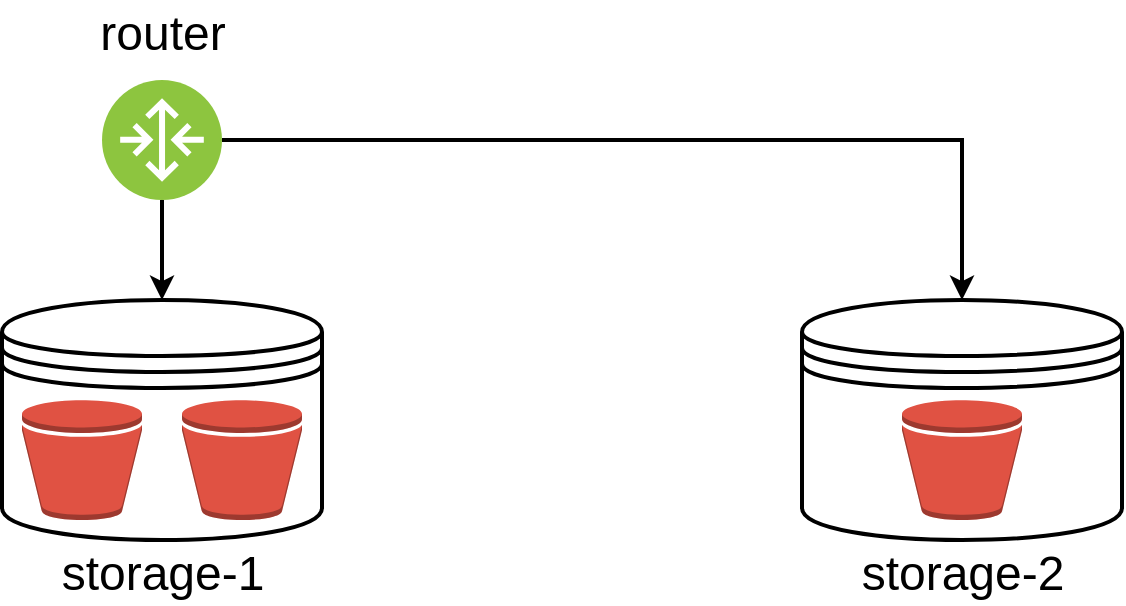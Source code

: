 <mxfile version="10.7.7" type="google"><diagram id="5Y0h6FWPG_JJSx0qkTo_" name="p1"><mxGraphModel dx="1315" dy="783" grid="1" gridSize="10" guides="1" tooltips="1" connect="1" arrows="1" fold="1" page="1" pageScale="1" pageWidth="583" pageHeight="827" math="0" shadow="0"><root><mxCell id="0"/><mxCell id="1" parent="0"/><mxCell id="7glhgYGFxxvd0-6hMwDT-3" value="" style="shape=datastore;whiteSpace=wrap;html=1;strokeWidth=2;" parent="1" vertex="1"><mxGeometry x="80" y="160" width="160" height="120" as="geometry"/></mxCell><mxCell id="7glhgYGFxxvd0-6hMwDT-19" style="edgeStyle=orthogonalEdgeStyle;rounded=0;orthogonalLoop=1;jettySize=auto;html=1;exitX=1;exitY=0.5;exitDx=0;exitDy=0;entryX=0.5;entryY=0;entryDx=0;entryDy=0;fontSize=24;strokeWidth=2;" parent="1" source="2MMa2CaonWf-sDWTjWrk-29" target="7glhgYGFxxvd0-6hMwDT-14" edge="1"><mxGeometry relative="1" as="geometry"/></mxCell><mxCell id="khaJREbSAzv46VlkzPY--1" style="edgeStyle=orthogonalEdgeStyle;rounded=0;orthogonalLoop=1;jettySize=auto;html=1;exitX=0.5;exitY=1;exitDx=0;exitDy=0;entryX=0.5;entryY=0;entryDx=0;entryDy=0;strokeWidth=2;" parent="1" source="2MMa2CaonWf-sDWTjWrk-29" target="7glhgYGFxxvd0-6hMwDT-3" edge="1"><mxGeometry relative="1" as="geometry"/></mxCell><mxCell id="2MMa2CaonWf-sDWTjWrk-29" value="" style="aspect=fixed;perimeter=ellipsePerimeter;html=1;align=center;shadow=0;dashed=0;fontColor=#4277BB;labelBackgroundColor=#ffffff;fontSize=12;spacingTop=3;image;image=img/lib/ibm/vpc/Router.svg;" parent="1" vertex="1"><mxGeometry x="130" y="50" width="60" height="60" as="geometry"/></mxCell><mxCell id="2MMa2CaonWf-sDWTjWrk-33" value="&lt;div style=&quot;font-size: 24px&quot; align=&quot;center&quot;&gt;router&lt;/div&gt;" style="text;html=1;resizable=0;points=[];autosize=1;align=center;verticalAlign=top;spacingTop=-4;fontSize=24;" parent="1" vertex="1"><mxGeometry x="115" y="10" width="90" height="30" as="geometry"/></mxCell><mxCell id="7glhgYGFxxvd0-6hMwDT-1" value="storage-2" style="text;html=1;resizable=0;points=[];autosize=1;align=center;verticalAlign=top;spacingTop=-4;fontSize=24;" parent="1" vertex="1"><mxGeometry x="495" y="280" width="130" height="30" as="geometry"/></mxCell><mxCell id="7glhgYGFxxvd0-6hMwDT-4" value="storage-1" style="text;html=1;resizable=0;points=[];autosize=1;align=center;verticalAlign=top;spacingTop=-4;fontSize=24;" parent="1" vertex="1"><mxGeometry x="95" y="280" width="130" height="30" as="geometry"/></mxCell><mxCell id="7glhgYGFxxvd0-6hMwDT-11" value="" style="outlineConnect=0;dashed=0;verticalLabelPosition=bottom;verticalAlign=top;align=center;html=1;shape=mxgraph.aws3.bucket;fillColor=#E05243;gradientColor=none;strokeWidth=2;fontSize=24;" parent="1" vertex="1"><mxGeometry x="90" y="210" width="60" height="60" as="geometry"/></mxCell><mxCell id="7glhgYGFxxvd0-6hMwDT-13" value="" style="outlineConnect=0;dashed=0;verticalLabelPosition=bottom;verticalAlign=top;align=center;html=1;shape=mxgraph.aws3.bucket;fillColor=#E05243;gradientColor=none;strokeWidth=2;fontSize=24;" parent="1" vertex="1"><mxGeometry x="170" y="210" width="60" height="60" as="geometry"/></mxCell><mxCell id="7glhgYGFxxvd0-6hMwDT-14" value="" style="shape=datastore;whiteSpace=wrap;html=1;strokeWidth=2;" parent="1" vertex="1"><mxGeometry x="480" y="160" width="160" height="120" as="geometry"/></mxCell><mxCell id="7glhgYGFxxvd0-6hMwDT-16" value="" style="outlineConnect=0;dashed=0;verticalLabelPosition=bottom;verticalAlign=top;align=center;html=1;shape=mxgraph.aws3.bucket;fillColor=#E05243;gradientColor=none;strokeWidth=2;fontSize=24;" parent="1" vertex="1"><mxGeometry x="530" y="210" width="60" height="60" as="geometry"/></mxCell></root></mxGraphModel></diagram><diagram name="p2" id="0IUvOKn1nqJNU7pVSCmd"><mxGraphModel dx="1315" dy="813" grid="1" gridSize="10" guides="1" tooltips="1" connect="1" arrows="1" fold="1" page="1" pageScale="1" pageWidth="583" pageHeight="827" math="0" shadow="0"><root><mxCell id="U7wfx1VaKHpK-YRWgJiU-0"/><mxCell id="U7wfx1VaKHpK-YRWgJiU-1" parent="U7wfx1VaKHpK-YRWgJiU-0"/><mxCell id="U7wfx1VaKHpK-YRWgJiU-2" value="" style="shape=datastore;whiteSpace=wrap;html=1;strokeWidth=2;" vertex="1" parent="U7wfx1VaKHpK-YRWgJiU-1"><mxGeometry x="80" y="160" width="160" height="120" as="geometry"/></mxCell><mxCell id="U7wfx1VaKHpK-YRWgJiU-3" style="edgeStyle=orthogonalEdgeStyle;rounded=0;orthogonalLoop=1;jettySize=auto;html=1;exitX=1;exitY=0.5;exitDx=0;exitDy=0;entryX=0.5;entryY=0;entryDx=0;entryDy=0;fontSize=24;strokeWidth=2;" edge="1" parent="U7wfx1VaKHpK-YRWgJiU-1" source="U7wfx1VaKHpK-YRWgJiU-6" target="U7wfx1VaKHpK-YRWgJiU-12"><mxGeometry relative="1" as="geometry"/></mxCell><mxCell id="U7wfx1VaKHpK-YRWgJiU-4" style="edgeStyle=orthogonalEdgeStyle;rounded=0;orthogonalLoop=1;jettySize=auto;html=1;exitX=0.5;exitY=1;exitDx=0;exitDy=0;entryX=0.5;entryY=0;entryDx=0;entryDy=0;strokeWidth=2;" edge="1" parent="U7wfx1VaKHpK-YRWgJiU-1" source="U7wfx1VaKHpK-YRWgJiU-6" target="U7wfx1VaKHpK-YRWgJiU-2"><mxGeometry relative="1" as="geometry"/></mxCell><mxCell id="U7wfx1VaKHpK-YRWgJiU-6" value="" style="aspect=fixed;perimeter=ellipsePerimeter;html=1;align=center;shadow=0;dashed=0;fontColor=#4277BB;labelBackgroundColor=#ffffff;fontSize=12;spacingTop=3;image;image=img/lib/ibm/vpc/Router.svg;" vertex="1" parent="U7wfx1VaKHpK-YRWgJiU-1"><mxGeometry x="130" y="50" width="60" height="60" as="geometry"/></mxCell><mxCell id="U7wfx1VaKHpK-YRWgJiU-7" value="&lt;div style=&quot;font-size: 24px&quot; align=&quot;center&quot;&gt;router&lt;/div&gt;" style="text;html=1;resizable=0;points=[];autosize=1;align=center;verticalAlign=top;spacingTop=-4;fontSize=24;" vertex="1" parent="U7wfx1VaKHpK-YRWgJiU-1"><mxGeometry x="115" y="10" width="90" height="30" as="geometry"/></mxCell><mxCell id="U7wfx1VaKHpK-YRWgJiU-8" value="storage-2" style="text;html=1;resizable=0;points=[];autosize=1;align=center;verticalAlign=top;spacingTop=-4;fontSize=24;" vertex="1" parent="U7wfx1VaKHpK-YRWgJiU-1"><mxGeometry x="495" y="280" width="130" height="30" as="geometry"/></mxCell><mxCell id="U7wfx1VaKHpK-YRWgJiU-9" value="storage-1" style="text;html=1;resizable=0;points=[];autosize=1;align=center;verticalAlign=top;spacingTop=-4;fontSize=24;" vertex="1" parent="U7wfx1VaKHpK-YRWgJiU-1"><mxGeometry x="95" y="280" width="130" height="30" as="geometry"/></mxCell><mxCell id="U7wfx1VaKHpK-YRWgJiU-10" value="" style="outlineConnect=0;dashed=0;verticalLabelPosition=bottom;verticalAlign=top;align=center;html=1;shape=mxgraph.aws3.bucket;fillColor=#E05243;gradientColor=none;strokeWidth=2;fontSize=24;" vertex="1" parent="U7wfx1VaKHpK-YRWgJiU-1"><mxGeometry x="90" y="210" width="60" height="60" as="geometry"/></mxCell><mxCell id="U7wfx1VaKHpK-YRWgJiU-11" value="" style="outlineConnect=0;dashed=0;verticalLabelPosition=bottom;verticalAlign=top;align=center;html=1;shape=mxgraph.aws3.bucket;fillColor=#E05243;gradientColor=none;strokeWidth=2;fontSize=24;" vertex="1" parent="U7wfx1VaKHpK-YRWgJiU-1"><mxGeometry x="170" y="210" width="60" height="60" as="geometry"/></mxCell><mxCell id="U7wfx1VaKHpK-YRWgJiU-12" value="" style="shape=datastore;whiteSpace=wrap;html=1;strokeWidth=2;" vertex="1" parent="U7wfx1VaKHpK-YRWgJiU-1"><mxGeometry x="480" y="160" width="160" height="120" as="geometry"/></mxCell><mxCell id="U7wfx1VaKHpK-YRWgJiU-13" value="" style="outlineConnect=0;dashed=0;verticalLabelPosition=bottom;verticalAlign=top;align=center;html=1;shape=mxgraph.aws3.bucket;fillColor=#E05243;gradientColor=none;strokeWidth=2;fontSize=24;" vertex="1" parent="U7wfx1VaKHpK-YRWgJiU-1"><mxGeometry x="530" y="210" width="60" height="60" as="geometry"/></mxCell><mxCell id="U7wfx1VaKHpK-YRWgJiU-14" value="storage-3" style="text;html=1;resizable=0;points=[];autosize=1;align=center;verticalAlign=top;spacingTop=-4;fontSize=24;shadow=0;rounded=0;fontColor=#666666;" vertex="1" parent="U7wfx1VaKHpK-YRWgJiU-1"><mxGeometry x="895" y="280" width="130" height="30" as="geometry"/></mxCell><mxCell id="U7wfx1VaKHpK-YRWgJiU-15" value="" style="shape=datastore;whiteSpace=wrap;html=1;strokeWidth=2;fillColor=#f5f5f5;strokeColor=#666666;fontColor=#333333;" vertex="1" parent="U7wfx1VaKHpK-YRWgJiU-1"><mxGeometry x="880" y="160" width="160" height="120" as="geometry"/></mxCell></root></mxGraphModel></diagram><diagram name="p3" id="R3AM7B8kDmth1uJF8gKb"><mxGraphModel dx="1315" dy="813" grid="1" gridSize="10" guides="1" tooltips="1" connect="1" arrows="1" fold="1" page="1" pageScale="1" pageWidth="583" pageHeight="827" math="0" shadow="0"><root><mxCell id="v1s2xpF9MxqdXsv9SbUS-0"/><mxCell id="v1s2xpF9MxqdXsv9SbUS-1" parent="v1s2xpF9MxqdXsv9SbUS-0"/><mxCell id="bq8vIqJpaOWph7Y2vQIk-0" value="storage-3" style="text;html=1;resizable=0;points=[];autosize=1;align=center;verticalAlign=top;spacingTop=-4;fontSize=24;shadow=0;rounded=0;fontColor=#666666;" vertex="1" parent="v1s2xpF9MxqdXsv9SbUS-1"><mxGeometry x="895" y="280" width="130" height="30" as="geometry"/></mxCell><mxCell id="bq8vIqJpaOWph7Y2vQIk-1" value="" style="shape=datastore;whiteSpace=wrap;html=1;strokeWidth=2;fillColor=#f5f5f5;strokeColor=#666666;fontColor=#333333;" vertex="1" parent="v1s2xpF9MxqdXsv9SbUS-1"><mxGeometry x="880" y="160" width="160" height="120" as="geometry"/></mxCell><mxCell id="v1s2xpF9MxqdXsv9SbUS-2" value="" style="shape=datastore;whiteSpace=wrap;html=1;strokeWidth=2;" vertex="1" parent="v1s2xpF9MxqdXsv9SbUS-1"><mxGeometry x="80" y="160" width="160" height="120" as="geometry"/></mxCell><mxCell id="v1s2xpF9MxqdXsv9SbUS-3" style="edgeStyle=orthogonalEdgeStyle;rounded=0;orthogonalLoop=1;jettySize=auto;html=1;exitX=1;exitY=0.5;exitDx=0;exitDy=0;entryX=0.5;entryY=0;entryDx=0;entryDy=0;fontSize=24;strokeWidth=2;" edge="1" parent="v1s2xpF9MxqdXsv9SbUS-1" source="v1s2xpF9MxqdXsv9SbUS-5" target="v1s2xpF9MxqdXsv9SbUS-9"><mxGeometry relative="1" as="geometry"/></mxCell><mxCell id="v1s2xpF9MxqdXsv9SbUS-4" style="edgeStyle=orthogonalEdgeStyle;rounded=0;orthogonalLoop=1;jettySize=auto;html=1;exitX=0.5;exitY=1;exitDx=0;exitDy=0;entryX=0.5;entryY=0;entryDx=0;entryDy=0;strokeWidth=2;" edge="1" parent="v1s2xpF9MxqdXsv9SbUS-1" source="v1s2xpF9MxqdXsv9SbUS-5" target="v1s2xpF9MxqdXsv9SbUS-2"><mxGeometry relative="1" as="geometry"/></mxCell><mxCell id="v1s2xpF9MxqdXsv9SbUS-5" value="" style="aspect=fixed;perimeter=ellipsePerimeter;html=1;align=center;shadow=0;dashed=0;fontColor=#4277BB;labelBackgroundColor=#ffffff;fontSize=12;spacingTop=3;image;image=img/lib/ibm/vpc/Router.svg;" vertex="1" parent="v1s2xpF9MxqdXsv9SbUS-1"><mxGeometry x="130" y="50" width="60" height="60" as="geometry"/></mxCell><mxCell id="v1s2xpF9MxqdXsv9SbUS-6" value="&lt;div style=&quot;font-size: 24px&quot; align=&quot;center&quot;&gt;router&lt;/div&gt;" style="text;html=1;resizable=0;points=[];autosize=1;align=center;verticalAlign=top;spacingTop=-4;fontSize=24;" vertex="1" parent="v1s2xpF9MxqdXsv9SbUS-1"><mxGeometry x="115" y="10" width="90" height="30" as="geometry"/></mxCell><mxCell id="v1s2xpF9MxqdXsv9SbUS-7" value="storage-2" style="text;html=1;resizable=0;points=[];autosize=1;align=center;verticalAlign=top;spacingTop=-4;fontSize=24;" vertex="1" parent="v1s2xpF9MxqdXsv9SbUS-1"><mxGeometry x="495" y="280" width="130" height="30" as="geometry"/></mxCell><mxCell id="v1s2xpF9MxqdXsv9SbUS-8" value="storage-1" style="text;html=1;resizable=0;points=[];autosize=1;align=center;verticalAlign=top;spacingTop=-4;fontSize=24;" vertex="1" parent="v1s2xpF9MxqdXsv9SbUS-1"><mxGeometry x="95" y="280" width="130" height="30" as="geometry"/></mxCell><mxCell id="v1s2xpF9MxqdXsv9SbUS-9" value="" style="shape=datastore;whiteSpace=wrap;html=1;strokeWidth=2;" vertex="1" parent="v1s2xpF9MxqdXsv9SbUS-1"><mxGeometry x="480" y="160" width="160" height="120" as="geometry"/></mxCell><mxCell id="v1s2xpF9MxqdXsv9SbUS-10" value="" style="outlineConnect=0;dashed=0;verticalLabelPosition=bottom;verticalAlign=top;align=center;html=1;shape=mxgraph.aws3.bucket;fillColor=#E05243;gradientColor=none;strokeWidth=2;fontSize=24;" vertex="1" parent="v1s2xpF9MxqdXsv9SbUS-1"><mxGeometry x="530" y="210" width="60" height="60" as="geometry"/></mxCell><mxCell id="v1s2xpF9MxqdXsv9SbUS-13" value="" style="verticalLabelPosition=bottom;html=1;verticalAlign=top;align=center;strokeColor=none;fillColor=#00BEF2;shape=mxgraph.azure.code_file;pointerEvents=1;rounded=0;shadow=0;fontColor=#666666;" vertex="1" parent="v1s2xpF9MxqdXsv9SbUS-1"><mxGeometry x="1050" y="195" width="50" height="50" as="geometry"/></mxCell><mxCell id="v1s2xpF9MxqdXsv9SbUS-17" value="" style="outlineConnect=0;dashed=0;verticalLabelPosition=bottom;verticalAlign=top;align=center;html=1;shape=mxgraph.aws3.bucket;fillColor=#E05243;gradientColor=none;strokeWidth=2;fontSize=24;" vertex="1" parent="v1s2xpF9MxqdXsv9SbUS-1"><mxGeometry x="90" y="210" width="60" height="60" as="geometry"/></mxCell><mxCell id="v1s2xpF9MxqdXsv9SbUS-18" value="" style="outlineConnect=0;dashed=0;verticalLabelPosition=bottom;verticalAlign=top;align=center;html=1;shape=mxgraph.aws3.bucket;fillColor=#E05243;gradientColor=none;strokeWidth=2;fontSize=24;" vertex="1" parent="v1s2xpF9MxqdXsv9SbUS-1"><mxGeometry x="170" y="210" width="60" height="60" as="geometry"/></mxCell></root></mxGraphModel></diagram><diagram name="p4" id="9UXLb3IHYhBuqwk2tJXi"><mxGraphModel dx="1315" dy="813" grid="1" gridSize="10" guides="1" tooltips="1" connect="1" arrows="1" fold="1" page="1" pageScale="1" pageWidth="583" pageHeight="827" math="0" shadow="0"><root><mxCell id="dyzwflZfvPRh0A1aY-Jc-0"/><mxCell id="dyzwflZfvPRh0A1aY-Jc-1" parent="dyzwflZfvPRh0A1aY-Jc-0"/><mxCell id="dyzwflZfvPRh0A1aY-Jc-2" value="" style="shape=datastore;whiteSpace=wrap;html=1;strokeWidth=2;" vertex="1" parent="dyzwflZfvPRh0A1aY-Jc-1"><mxGeometry x="80" y="160" width="160" height="120" as="geometry"/></mxCell><mxCell id="dyzwflZfvPRh0A1aY-Jc-3" style="edgeStyle=orthogonalEdgeStyle;rounded=0;orthogonalLoop=1;jettySize=auto;html=1;exitX=1;exitY=0.5;exitDx=0;exitDy=0;entryX=0.5;entryY=0;entryDx=0;entryDy=0;fontSize=24;strokeWidth=2;" edge="1" parent="dyzwflZfvPRh0A1aY-Jc-1" source="dyzwflZfvPRh0A1aY-Jc-5" target="dyzwflZfvPRh0A1aY-Jc-9"><mxGeometry relative="1" as="geometry"/></mxCell><mxCell id="dyzwflZfvPRh0A1aY-Jc-4" style="edgeStyle=orthogonalEdgeStyle;rounded=0;orthogonalLoop=1;jettySize=auto;html=1;exitX=0.5;exitY=1;exitDx=0;exitDy=0;entryX=0.5;entryY=0;entryDx=0;entryDy=0;strokeWidth=2;" edge="1" parent="dyzwflZfvPRh0A1aY-Jc-1" source="dyzwflZfvPRh0A1aY-Jc-5" target="dyzwflZfvPRh0A1aY-Jc-2"><mxGeometry relative="1" as="geometry"/></mxCell><mxCell id="dyzwflZfvPRh0A1aY-Jc-5" value="" style="aspect=fixed;perimeter=ellipsePerimeter;html=1;align=center;shadow=0;dashed=0;fontColor=#4277BB;labelBackgroundColor=#ffffff;fontSize=12;spacingTop=3;image;image=img/lib/ibm/vpc/Router.svg;" vertex="1" parent="dyzwflZfvPRh0A1aY-Jc-1"><mxGeometry x="130" y="50" width="60" height="60" as="geometry"/></mxCell><mxCell id="dyzwflZfvPRh0A1aY-Jc-6" value="&lt;div style=&quot;font-size: 24px&quot; align=&quot;center&quot;&gt;router&lt;/div&gt;" style="text;html=1;resizable=0;points=[];autosize=1;align=center;verticalAlign=top;spacingTop=-4;fontSize=24;" vertex="1" parent="dyzwflZfvPRh0A1aY-Jc-1"><mxGeometry x="115" y="10" width="90" height="30" as="geometry"/></mxCell><mxCell id="dyzwflZfvPRh0A1aY-Jc-7" value="storage-2" style="text;html=1;resizable=0;points=[];autosize=1;align=center;verticalAlign=top;spacingTop=-4;fontSize=24;" vertex="1" parent="dyzwflZfvPRh0A1aY-Jc-1"><mxGeometry x="495" y="280" width="130" height="30" as="geometry"/></mxCell><mxCell id="dyzwflZfvPRh0A1aY-Jc-8" value="storage-1" style="text;html=1;resizable=0;points=[];autosize=1;align=center;verticalAlign=top;spacingTop=-4;fontSize=24;" vertex="1" parent="dyzwflZfvPRh0A1aY-Jc-1"><mxGeometry x="95" y="280" width="130" height="30" as="geometry"/></mxCell><mxCell id="dyzwflZfvPRh0A1aY-Jc-9" value="" style="shape=datastore;whiteSpace=wrap;html=1;strokeWidth=2;" vertex="1" parent="dyzwflZfvPRh0A1aY-Jc-1"><mxGeometry x="480" y="160" width="160" height="120" as="geometry"/></mxCell><mxCell id="dyzwflZfvPRh0A1aY-Jc-10" value="" style="outlineConnect=0;dashed=0;verticalLabelPosition=bottom;verticalAlign=top;align=center;html=1;shape=mxgraph.aws3.bucket;fillColor=#E05243;gradientColor=none;strokeWidth=2;fontSize=24;" vertex="1" parent="dyzwflZfvPRh0A1aY-Jc-1"><mxGeometry x="530" y="210" width="60" height="60" as="geometry"/></mxCell><mxCell id="dyzwflZfvPRh0A1aY-Jc-11" value="storage-3" style="text;html=1;resizable=0;points=[];autosize=1;align=center;verticalAlign=top;spacingTop=-4;fontSize=24;" vertex="1" parent="dyzwflZfvPRh0A1aY-Jc-1"><mxGeometry x="895" y="280" width="130" height="30" as="geometry"/></mxCell><mxCell id="dyzwflZfvPRh0A1aY-Jc-12" value="" style="shape=datastore;whiteSpace=wrap;html=1;strokeWidth=2;" vertex="1" parent="dyzwflZfvPRh0A1aY-Jc-1"><mxGeometry x="880" y="160" width="160" height="120" as="geometry"/></mxCell><mxCell id="dyzwflZfvPRh0A1aY-Jc-13" value="" style="verticalLabelPosition=bottom;html=1;verticalAlign=top;align=center;strokeColor=none;fillColor=#00BEF2;shape=mxgraph.azure.code_file;pointerEvents=1;rounded=0;shadow=0;fontColor=#666666;" vertex="1" parent="dyzwflZfvPRh0A1aY-Jc-1"><mxGeometry x="1050" y="195" width="50" height="50" as="geometry"/></mxCell><mxCell id="dyzwflZfvPRh0A1aY-Jc-14" value="" style="outlineConnect=0;dashed=0;verticalLabelPosition=bottom;verticalAlign=top;align=center;html=1;shape=mxgraph.aws3.bucket;fillColor=#E05243;gradientColor=none;strokeWidth=2;fontSize=24;" vertex="1" parent="dyzwflZfvPRh0A1aY-Jc-1"><mxGeometry x="90" y="210" width="60" height="60" as="geometry"/></mxCell><mxCell id="dyzwflZfvPRh0A1aY-Jc-15" value="" style="outlineConnect=0;dashed=0;verticalLabelPosition=bottom;verticalAlign=top;align=center;html=1;shape=mxgraph.aws3.bucket;fillColor=#E05243;gradientColor=none;strokeWidth=2;fontSize=24;" vertex="1" parent="dyzwflZfvPRh0A1aY-Jc-1"><mxGeometry x="170" y="210" width="60" height="60" as="geometry"/></mxCell></root></mxGraphModel></diagram><diagram name="p5" id="ApKSJCumyx8cTQ0Bh7A-"><mxGraphModel dx="1315" dy="783" grid="1" gridSize="10" guides="1" tooltips="1" connect="1" arrows="1" fold="1" page="1" pageScale="1" pageWidth="583" pageHeight="827" math="0" shadow="0"><root><mxCell id="1-nDsMqy--x_v3kjtTEL-0"/><mxCell id="1-nDsMqy--x_v3kjtTEL-1" parent="1-nDsMqy--x_v3kjtTEL-0"/><mxCell id="1-nDsMqy--x_v3kjtTEL-2" value="" style="shape=datastore;whiteSpace=wrap;html=1;strokeWidth=2;" parent="1-nDsMqy--x_v3kjtTEL-1" vertex="1"><mxGeometry x="80" y="160" width="160" height="120" as="geometry"/></mxCell><mxCell id="1-nDsMqy--x_v3kjtTEL-3" style="edgeStyle=orthogonalEdgeStyle;rounded=0;orthogonalLoop=1;jettySize=auto;html=1;exitX=1;exitY=0.5;exitDx=0;exitDy=0;entryX=0.5;entryY=0;entryDx=0;entryDy=0;fontSize=24;strokeWidth=2;" parent="1-nDsMqy--x_v3kjtTEL-1" source="1-nDsMqy--x_v3kjtTEL-6" target="1-nDsMqy--x_v3kjtTEL-11" edge="1"><mxGeometry relative="1" as="geometry"/></mxCell><mxCell id="1-nDsMqy--x_v3kjtTEL-4" style="edgeStyle=orthogonalEdgeStyle;rounded=0;orthogonalLoop=1;jettySize=auto;html=1;exitX=0.5;exitY=1;exitDx=0;exitDy=0;entryX=0.5;entryY=0;entryDx=0;entryDy=0;strokeWidth=2;" parent="1-nDsMqy--x_v3kjtTEL-1" source="1-nDsMqy--x_v3kjtTEL-6" target="1-nDsMqy--x_v3kjtTEL-2" edge="1"><mxGeometry relative="1" as="geometry"/></mxCell><mxCell id="1-nDsMqy--x_v3kjtTEL-6" value="" style="aspect=fixed;perimeter=ellipsePerimeter;html=1;align=center;shadow=0;dashed=0;fontColor=#4277BB;labelBackgroundColor=#ffffff;fontSize=12;spacingTop=3;image;image=img/lib/ibm/vpc/Router.svg;" parent="1-nDsMqy--x_v3kjtTEL-1" vertex="1"><mxGeometry x="130" y="50" width="60" height="60" as="geometry"/></mxCell><mxCell id="1-nDsMqy--x_v3kjtTEL-7" value="&lt;div style=&quot;font-size: 24px&quot; align=&quot;center&quot;&gt;router&lt;/div&gt;" style="text;html=1;resizable=0;points=[];autosize=1;align=center;verticalAlign=top;spacingTop=-4;fontSize=24;" parent="1-nDsMqy--x_v3kjtTEL-1" vertex="1"><mxGeometry x="115" y="10" width="90" height="30" as="geometry"/></mxCell><mxCell id="1-nDsMqy--x_v3kjtTEL-8" value="storage-2" style="text;html=1;resizable=0;points=[];autosize=1;align=center;verticalAlign=top;spacingTop=-4;fontSize=24;" parent="1-nDsMqy--x_v3kjtTEL-1" vertex="1"><mxGeometry x="495" y="280" width="130" height="30" as="geometry"/></mxCell><mxCell id="1-nDsMqy--x_v3kjtTEL-9" value="storage-1" style="text;html=1;resizable=0;points=[];autosize=1;align=center;verticalAlign=top;spacingTop=-4;fontSize=24;" parent="1-nDsMqy--x_v3kjtTEL-1" vertex="1"><mxGeometry x="95" y="280" width="130" height="30" as="geometry"/></mxCell><mxCell id="1-nDsMqy--x_v3kjtTEL-11" value="" style="shape=datastore;whiteSpace=wrap;html=1;strokeWidth=2;" parent="1-nDsMqy--x_v3kjtTEL-1" vertex="1"><mxGeometry x="480" y="160" width="160" height="120" as="geometry"/></mxCell><mxCell id="1-nDsMqy--x_v3kjtTEL-12" value="" style="outlineConnect=0;dashed=0;verticalLabelPosition=bottom;verticalAlign=top;align=center;html=1;shape=mxgraph.aws3.bucket;fillColor=#E05243;gradientColor=none;strokeWidth=2;fontSize=24;" parent="1-nDsMqy--x_v3kjtTEL-1" vertex="1"><mxGeometry x="530" y="210" width="60" height="60" as="geometry"/></mxCell><mxCell id="1-nDsMqy--x_v3kjtTEL-13" value="storage-3" style="text;html=1;resizable=0;points=[];autosize=1;align=center;verticalAlign=top;spacingTop=-4;fontSize=24;" parent="1-nDsMqy--x_v3kjtTEL-1" vertex="1"><mxGeometry x="895" y="280" width="130" height="30" as="geometry"/></mxCell><mxCell id="1-nDsMqy--x_v3kjtTEL-14" value="" style="shape=datastore;whiteSpace=wrap;html=1;strokeWidth=2;" parent="1-nDsMqy--x_v3kjtTEL-1" vertex="1"><mxGeometry x="880" y="160" width="160" height="120" as="geometry"/></mxCell><mxCell id="1-nDsMqy--x_v3kjtTEL-16" value="" style="verticalLabelPosition=bottom;html=1;verticalAlign=top;align=center;strokeColor=none;fillColor=#00BEF2;shape=mxgraph.azure.code_file;pointerEvents=1;rounded=0;shadow=0;fontColor=#666666;" parent="1-nDsMqy--x_v3kjtTEL-1" vertex="1"><mxGeometry x="1050" y="195" width="50" height="50" as="geometry"/></mxCell><mxCell id="1-nDsMqy--x_v3kjtTEL-17" value="" style="verticalLabelPosition=bottom;html=1;verticalAlign=top;align=center;strokeColor=none;fillColor=#00BEF2;shape=mxgraph.azure.code_file;pointerEvents=1;rounded=0;shadow=0;fontColor=#666666;" parent="1-nDsMqy--x_v3kjtTEL-1" vertex="1"><mxGeometry x="85" y="60" width="40" height="40" as="geometry"/></mxCell><mxCell id="1-nDsMqy--x_v3kjtTEL-18" value="" style="verticalLabelPosition=bottom;html=1;verticalAlign=top;align=center;strokeColor=none;fillColor=#00BEF2;shape=mxgraph.azure.code_file;pointerEvents=1;rounded=0;shadow=0;fontColor=#666666;" parent="1-nDsMqy--x_v3kjtTEL-1" vertex="1"><mxGeometry x="250" y="195" width="50" height="50" as="geometry"/></mxCell><mxCell id="1-nDsMqy--x_v3kjtTEL-19" value="" style="verticalLabelPosition=bottom;html=1;verticalAlign=top;align=center;strokeColor=none;fillColor=#00BEF2;shape=mxgraph.azure.code_file;pointerEvents=1;rounded=0;shadow=0;fontColor=#666666;" parent="1-nDsMqy--x_v3kjtTEL-1" vertex="1"><mxGeometry x="650" y="195" width="50" height="50" as="geometry"/></mxCell><mxCell id="0_SQoRuKMmKcWUJ8Zb9h-0" value="" style="outlineConnect=0;dashed=0;verticalLabelPosition=bottom;verticalAlign=top;align=center;html=1;shape=mxgraph.aws3.bucket;fillColor=#E05243;gradientColor=none;strokeWidth=2;fontSize=24;" parent="1-nDsMqy--x_v3kjtTEL-1" vertex="1"><mxGeometry x="90" y="210" width="60" height="60" as="geometry"/></mxCell><mxCell id="0_SQoRuKMmKcWUJ8Zb9h-1" value="" style="outlineConnect=0;dashed=0;verticalLabelPosition=bottom;verticalAlign=top;align=center;html=1;shape=mxgraph.aws3.bucket;fillColor=#E05243;gradientColor=none;strokeWidth=2;fontSize=24;" parent="1-nDsMqy--x_v3kjtTEL-1" vertex="1"><mxGeometry x="170" y="210" width="60" height="60" as="geometry"/></mxCell></root></mxGraphModel></diagram><diagram name="p6" id="QnUkMWMfPbZrPpH-B7TX"><mxGraphModel dx="1315" dy="783" grid="1" gridSize="10" guides="1" tooltips="1" connect="1" arrows="1" fold="1" page="1" pageScale="1" pageWidth="583" pageHeight="827" math="0" shadow="0"><root><mxCell id="-RGZJWX0Ep9d8h0O4ESh-0"/><mxCell id="-RGZJWX0Ep9d8h0O4ESh-1" parent="-RGZJWX0Ep9d8h0O4ESh-0"/><mxCell id="-RGZJWX0Ep9d8h0O4ESh-2" value="" style="shape=datastore;whiteSpace=wrap;html=1;strokeWidth=2;" parent="-RGZJWX0Ep9d8h0O4ESh-1" vertex="1"><mxGeometry x="80" y="160" width="160" height="120" as="geometry"/></mxCell><mxCell id="-RGZJWX0Ep9d8h0O4ESh-3" style="edgeStyle=orthogonalEdgeStyle;rounded=0;orthogonalLoop=1;jettySize=auto;html=1;exitX=1;exitY=0.5;exitDx=0;exitDy=0;entryX=0.5;entryY=0;entryDx=0;entryDy=0;fontSize=24;strokeWidth=2;" parent="-RGZJWX0Ep9d8h0O4ESh-1" source="-RGZJWX0Ep9d8h0O4ESh-6" target="-RGZJWX0Ep9d8h0O4ESh-12" edge="1"><mxGeometry relative="1" as="geometry"/></mxCell><mxCell id="-RGZJWX0Ep9d8h0O4ESh-4" style="edgeStyle=orthogonalEdgeStyle;rounded=0;orthogonalLoop=1;jettySize=auto;html=1;exitX=0.5;exitY=1;exitDx=0;exitDy=0;entryX=0.5;entryY=0;entryDx=0;entryDy=0;strokeWidth=2;" parent="-RGZJWX0Ep9d8h0O4ESh-1" source="-RGZJWX0Ep9d8h0O4ESh-6" target="-RGZJWX0Ep9d8h0O4ESh-2" edge="1"><mxGeometry relative="1" as="geometry"/></mxCell><mxCell id="-RGZJWX0Ep9d8h0O4ESh-5" style="edgeStyle=orthogonalEdgeStyle;rounded=0;orthogonalLoop=1;jettySize=auto;html=1;exitX=1;exitY=0.5;exitDx=0;exitDy=0;entryX=0.5;entryY=0;entryDx=0;entryDy=0;strokeWidth=2;" parent="-RGZJWX0Ep9d8h0O4ESh-1" source="-RGZJWX0Ep9d8h0O4ESh-6" target="-RGZJWX0Ep9d8h0O4ESh-15" edge="1"><mxGeometry relative="1" as="geometry"/></mxCell><mxCell id="-RGZJWX0Ep9d8h0O4ESh-6" value="" style="aspect=fixed;perimeter=ellipsePerimeter;html=1;align=center;shadow=0;dashed=0;fontColor=#4277BB;labelBackgroundColor=#ffffff;fontSize=12;spacingTop=3;image;image=img/lib/ibm/vpc/Router.svg;" parent="-RGZJWX0Ep9d8h0O4ESh-1" vertex="1"><mxGeometry x="130" y="50" width="60" height="60" as="geometry"/></mxCell><mxCell id="-RGZJWX0Ep9d8h0O4ESh-7" value="&lt;div style=&quot;font-size: 24px&quot; align=&quot;center&quot;&gt;router&lt;/div&gt;" style="text;html=1;resizable=0;points=[];autosize=1;align=center;verticalAlign=top;spacingTop=-4;fontSize=24;" parent="-RGZJWX0Ep9d8h0O4ESh-1" vertex="1"><mxGeometry x="115" y="10" width="90" height="30" as="geometry"/></mxCell><mxCell id="-RGZJWX0Ep9d8h0O4ESh-8" value="storage-2" style="text;html=1;resizable=0;points=[];autosize=1;align=center;verticalAlign=top;spacingTop=-4;fontSize=24;" parent="-RGZJWX0Ep9d8h0O4ESh-1" vertex="1"><mxGeometry x="495" y="280" width="130" height="30" as="geometry"/></mxCell><mxCell id="-RGZJWX0Ep9d8h0O4ESh-9" value="storage-1" style="text;html=1;resizable=0;points=[];autosize=1;align=center;verticalAlign=top;spacingTop=-4;fontSize=24;" parent="-RGZJWX0Ep9d8h0O4ESh-1" vertex="1"><mxGeometry x="95" y="280" width="130" height="30" as="geometry"/></mxCell><mxCell id="-RGZJWX0Ep9d8h0O4ESh-10" value="" style="outlineConnect=0;dashed=0;verticalLabelPosition=bottom;verticalAlign=top;align=center;html=1;shape=mxgraph.aws3.bucket;fillColor=#E05243;gradientColor=none;strokeWidth=2;fontSize=24;" parent="-RGZJWX0Ep9d8h0O4ESh-1" vertex="1"><mxGeometry x="130" y="210" width="60" height="60" as="geometry"/></mxCell><mxCell id="-RGZJWX0Ep9d8h0O4ESh-12" value="" style="shape=datastore;whiteSpace=wrap;html=1;strokeWidth=2;" parent="-RGZJWX0Ep9d8h0O4ESh-1" vertex="1"><mxGeometry x="480" y="160" width="160" height="120" as="geometry"/></mxCell><mxCell id="-RGZJWX0Ep9d8h0O4ESh-13" value="" style="outlineConnect=0;dashed=0;verticalLabelPosition=bottom;verticalAlign=top;align=center;html=1;shape=mxgraph.aws3.bucket;fillColor=#E05243;gradientColor=none;strokeWidth=2;fontSize=24;" parent="-RGZJWX0Ep9d8h0O4ESh-1" vertex="1"><mxGeometry x="530" y="210" width="60" height="60" as="geometry"/></mxCell><mxCell id="-RGZJWX0Ep9d8h0O4ESh-14" value="storage-3" style="text;html=1;resizable=0;points=[];autosize=1;align=center;verticalAlign=top;spacingTop=-4;fontSize=24;" parent="-RGZJWX0Ep9d8h0O4ESh-1" vertex="1"><mxGeometry x="895" y="280" width="130" height="30" as="geometry"/></mxCell><mxCell id="-RGZJWX0Ep9d8h0O4ESh-15" value="" style="shape=datastore;whiteSpace=wrap;html=1;strokeWidth=2;" parent="-RGZJWX0Ep9d8h0O4ESh-1" vertex="1"><mxGeometry x="880" y="160" width="160" height="120" as="geometry"/></mxCell><mxCell id="-RGZJWX0Ep9d8h0O4ESh-16" value="" style="outlineConnect=0;dashed=0;verticalLabelPosition=bottom;verticalAlign=top;align=center;html=1;shape=mxgraph.aws3.bucket;fillColor=#E05243;gradientColor=none;strokeWidth=2;fontSize=24;" parent="-RGZJWX0Ep9d8h0O4ESh-1" vertex="1"><mxGeometry x="930" y="210" width="60" height="60" as="geometry"/></mxCell><mxCell id="ONjQLDvB5FVOT2c2QLoh-0" value="" style="shape=image;html=1;verticalAlign=top;verticalLabelPosition=bottom;labelBackgroundColor=#ffffff;imageAspect=0;aspect=fixed;image=https://cdn4.iconfinder.com/data/icons/universal-7/614/11_-_Valid-128.png" vertex="1" parent="-RGZJWX0Ep9d8h0O4ESh-1"><mxGeometry x="250" y="195" width="50" height="50" as="geometry"/></mxCell><mxCell id="_eC1S7jZ5AG-QWXnhmQl-0" value="" style="shape=image;html=1;verticalAlign=top;verticalLabelPosition=bottom;labelBackgroundColor=#ffffff;imageAspect=0;aspect=fixed;image=https://cdn4.iconfinder.com/data/icons/universal-7/614/11_-_Valid-128.png" vertex="1" parent="-RGZJWX0Ep9d8h0O4ESh-1"><mxGeometry x="650" y="195" width="50" height="50" as="geometry"/></mxCell><mxCell id="_eC1S7jZ5AG-QWXnhmQl-1" value="" style="shape=image;html=1;verticalAlign=top;verticalLabelPosition=bottom;labelBackgroundColor=#ffffff;imageAspect=0;aspect=fixed;image=https://cdn4.iconfinder.com/data/icons/universal-7/614/11_-_Valid-128.png" vertex="1" parent="-RGZJWX0Ep9d8h0O4ESh-1"><mxGeometry x="1050" y="195" width="50" height="50" as="geometry"/></mxCell><mxCell id="_eC1S7jZ5AG-QWXnhmQl-2" value="" style="shape=image;html=1;verticalAlign=top;verticalLabelPosition=bottom;labelBackgroundColor=#ffffff;imageAspect=0;aspect=fixed;image=https://cdn4.iconfinder.com/data/icons/universal-7/614/11_-_Valid-128.png" vertex="1" parent="-RGZJWX0Ep9d8h0O4ESh-1"><mxGeometry x="85" y="60" width="40" height="40" as="geometry"/></mxCell></root></mxGraphModel></diagram></mxfile>